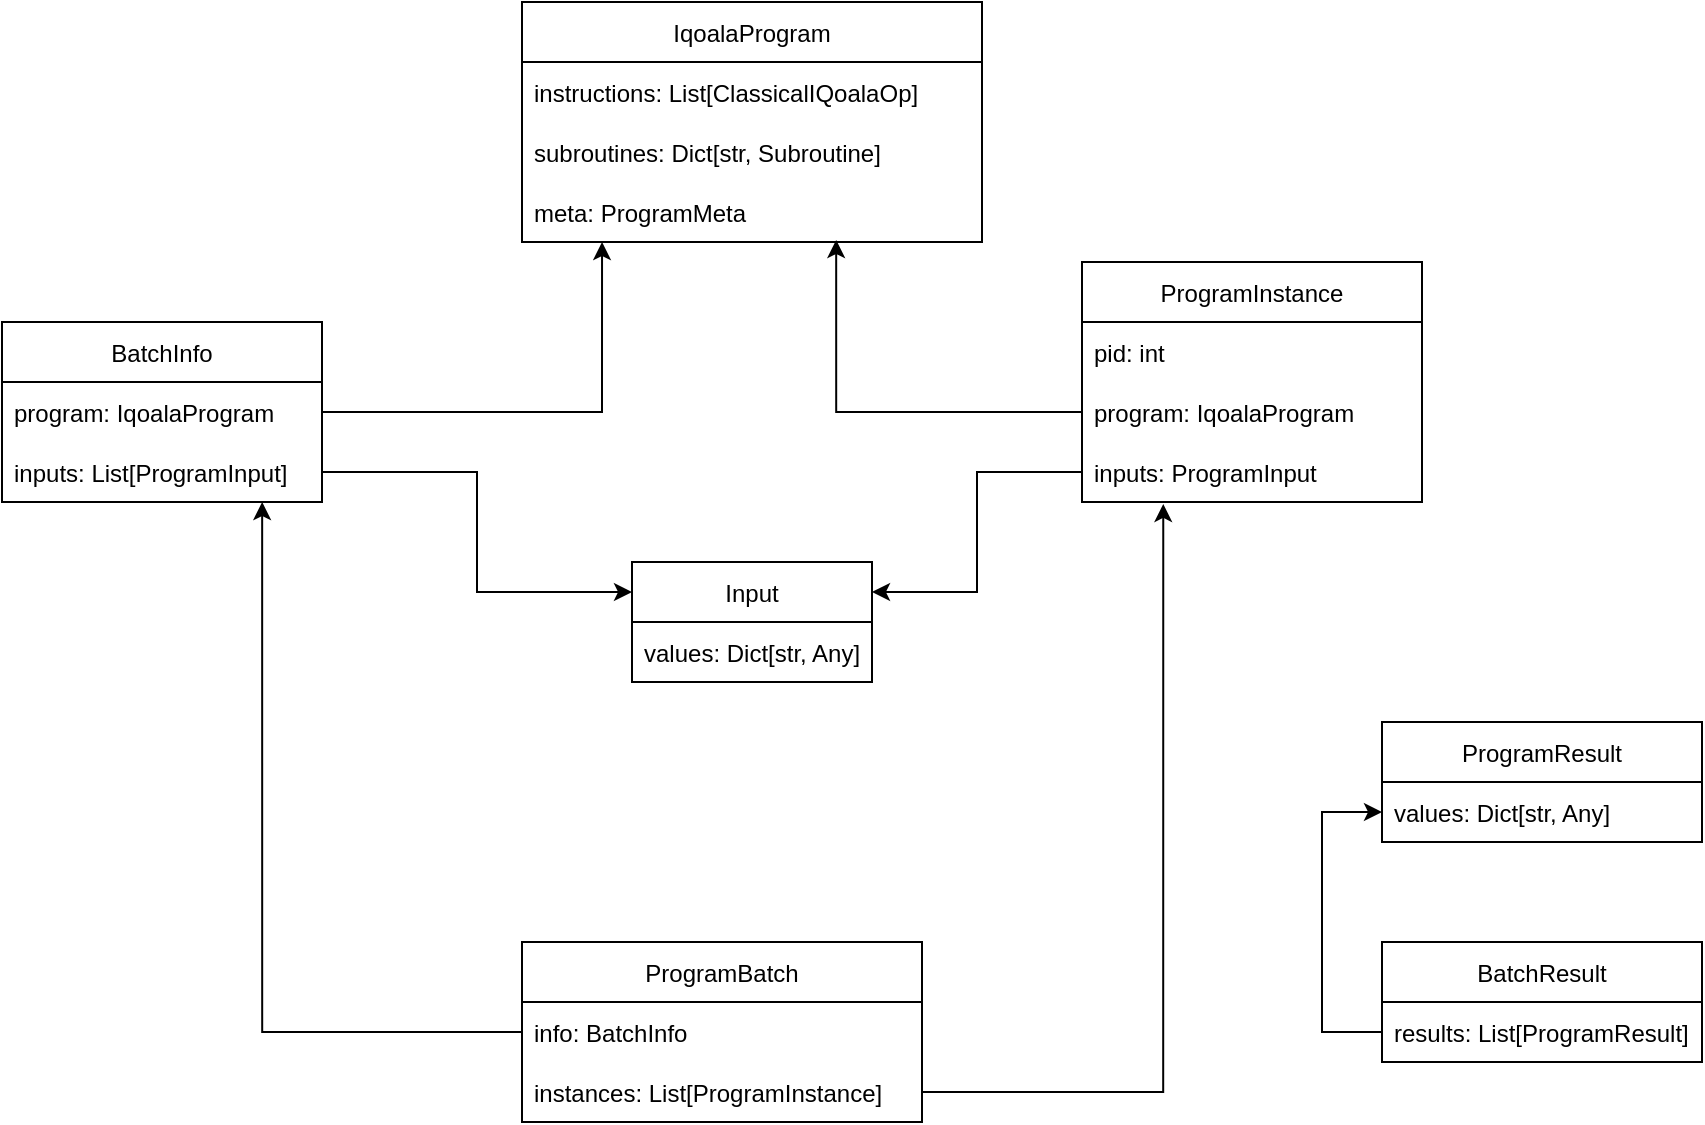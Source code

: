 <mxfile version="20.3.3" type="embed">
    <diagram id="D4VJ8rbdvwUYpfzBsrsD" name="Page-1">
        <mxGraphModel dx="1148" dy="790" grid="1" gridSize="10" guides="1" tooltips="1" connect="1" arrows="1" fold="1" page="1" pageScale="1" pageWidth="850" pageHeight="1100" math="0" shadow="0">
            <root>
                <mxCell id="0"/>
                <mxCell id="1" parent="0"/>
                <mxCell id="2" value="IqoalaProgram" style="swimlane;fontStyle=0;childLayout=stackLayout;horizontal=1;startSize=30;horizontalStack=0;resizeParent=1;resizeParentMax=0;resizeLast=0;collapsible=1;marginBottom=0;" parent="1" vertex="1">
                    <mxGeometry x="260" y="50" width="230" height="120" as="geometry">
                        <mxRectangle x="350" y="350" width="60" height="30" as="alternateBounds"/>
                    </mxGeometry>
                </mxCell>
                <mxCell id="3" value="instructions: List[ClassicalIQoalaOp]" style="text;strokeColor=none;fillColor=none;align=left;verticalAlign=middle;spacingLeft=4;spacingRight=4;overflow=hidden;points=[[0,0.5],[1,0.5]];portConstraint=eastwest;rotatable=0;" parent="2" vertex="1">
                    <mxGeometry y="30" width="230" height="30" as="geometry"/>
                </mxCell>
                <mxCell id="4" value="subroutines: Dict[str, Subroutine]" style="text;strokeColor=none;fillColor=none;align=left;verticalAlign=middle;spacingLeft=4;spacingRight=4;overflow=hidden;points=[[0,0.5],[1,0.5]];portConstraint=eastwest;rotatable=0;" parent="2" vertex="1">
                    <mxGeometry y="60" width="230" height="30" as="geometry"/>
                </mxCell>
                <mxCell id="5" value="meta: ProgramMeta" style="text;strokeColor=none;fillColor=none;align=left;verticalAlign=middle;spacingLeft=4;spacingRight=4;overflow=hidden;points=[[0,0.5],[1,0.5]];portConstraint=eastwest;rotatable=0;" parent="2" vertex="1">
                    <mxGeometry y="90" width="230" height="30" as="geometry"/>
                </mxCell>
                <mxCell id="7" value="BatchInfo" style="swimlane;fontStyle=0;childLayout=stackLayout;horizontal=1;startSize=30;horizontalStack=0;resizeParent=1;resizeParentMax=0;resizeLast=0;collapsible=1;marginBottom=0;" parent="1" vertex="1">
                    <mxGeometry y="210" width="160" height="90" as="geometry"/>
                </mxCell>
                <mxCell id="9" value="program: IqoalaProgram" style="text;strokeColor=none;fillColor=none;align=left;verticalAlign=middle;spacingLeft=4;spacingRight=4;overflow=hidden;points=[[0,0.5],[1,0.5]];portConstraint=eastwest;rotatable=0;" parent="7" vertex="1">
                    <mxGeometry y="30" width="160" height="30" as="geometry"/>
                </mxCell>
                <mxCell id="10" value="inputs: List[ProgramInput]" style="text;strokeColor=none;fillColor=none;align=left;verticalAlign=middle;spacingLeft=4;spacingRight=4;overflow=hidden;points=[[0,0.5],[1,0.5]];portConstraint=eastwest;rotatable=0;" parent="7" vertex="1">
                    <mxGeometry y="60" width="160" height="30" as="geometry"/>
                </mxCell>
                <mxCell id="12" value="ProgramInstance" style="swimlane;fontStyle=0;childLayout=stackLayout;horizontal=1;startSize=30;horizontalStack=0;resizeParent=1;resizeParentMax=0;resizeLast=0;collapsible=1;marginBottom=0;" parent="1" vertex="1">
                    <mxGeometry x="540" y="180" width="170" height="120" as="geometry">
                        <mxRectangle x="350" y="350" width="60" height="30" as="alternateBounds"/>
                    </mxGeometry>
                </mxCell>
                <mxCell id="13" value="pid: int" style="text;strokeColor=none;fillColor=none;align=left;verticalAlign=middle;spacingLeft=4;spacingRight=4;overflow=hidden;points=[[0,0.5],[1,0.5]];portConstraint=eastwest;rotatable=0;" parent="12" vertex="1">
                    <mxGeometry y="30" width="170" height="30" as="geometry"/>
                </mxCell>
                <mxCell id="14" value="program: IqoalaProgram" style="text;strokeColor=none;fillColor=none;align=left;verticalAlign=middle;spacingLeft=4;spacingRight=4;overflow=hidden;points=[[0,0.5],[1,0.5]];portConstraint=eastwest;rotatable=0;" parent="12" vertex="1">
                    <mxGeometry y="60" width="170" height="30" as="geometry"/>
                </mxCell>
                <mxCell id="15" value="inputs: ProgramInput" style="text;strokeColor=none;fillColor=none;align=left;verticalAlign=middle;spacingLeft=4;spacingRight=4;overflow=hidden;points=[[0,0.5],[1,0.5]];portConstraint=eastwest;rotatable=0;" parent="12" vertex="1">
                    <mxGeometry y="90" width="170" height="30" as="geometry"/>
                </mxCell>
                <mxCell id="17" value="ProgramBatch" style="swimlane;fontStyle=0;childLayout=stackLayout;horizontal=1;startSize=30;horizontalStack=0;resizeParent=1;resizeParentMax=0;resizeLast=0;collapsible=1;marginBottom=0;" parent="1" vertex="1">
                    <mxGeometry x="260" y="520" width="200" height="90" as="geometry">
                        <mxRectangle x="350" y="350" width="60" height="30" as="alternateBounds"/>
                    </mxGeometry>
                </mxCell>
                <mxCell id="18" value="info: BatchInfo" style="text;strokeColor=none;fillColor=none;align=left;verticalAlign=middle;spacingLeft=4;spacingRight=4;overflow=hidden;points=[[0,0.5],[1,0.5]];portConstraint=eastwest;rotatable=0;" parent="17" vertex="1">
                    <mxGeometry y="30" width="200" height="30" as="geometry"/>
                </mxCell>
                <mxCell id="19" value="instances: List[ProgramInstance]" style="text;strokeColor=none;fillColor=none;align=left;verticalAlign=middle;spacingLeft=4;spacingRight=4;overflow=hidden;points=[[0,0.5],[1,0.5]];portConstraint=eastwest;rotatable=0;" parent="17" vertex="1">
                    <mxGeometry y="60" width="200" height="30" as="geometry"/>
                </mxCell>
                <mxCell id="21" style="edgeStyle=orthogonalEdgeStyle;rounded=0;html=1;exitX=0;exitY=0.5;exitDx=0;exitDy=0;entryX=0.683;entryY=0.967;entryDx=0;entryDy=0;entryPerimeter=0;startArrow=none;startFill=0;" parent="1" source="14" target="5" edge="1">
                    <mxGeometry relative="1" as="geometry"/>
                </mxCell>
                <mxCell id="22" style="edgeStyle=orthogonalEdgeStyle;rounded=0;html=1;exitX=1;exitY=0.5;exitDx=0;exitDy=0;entryX=0.174;entryY=1;entryDx=0;entryDy=0;entryPerimeter=0;startArrow=none;startFill=0;" parent="1" source="9" target="5" edge="1">
                    <mxGeometry relative="1" as="geometry"/>
                </mxCell>
                <mxCell id="23" style="edgeStyle=orthogonalEdgeStyle;rounded=0;html=1;exitX=0;exitY=0.5;exitDx=0;exitDy=0;entryX=0.813;entryY=1;entryDx=0;entryDy=0;entryPerimeter=0;startArrow=none;startFill=0;" parent="1" source="18" target="10" edge="1">
                    <mxGeometry relative="1" as="geometry"/>
                </mxCell>
                <mxCell id="24" style="edgeStyle=orthogonalEdgeStyle;rounded=0;html=1;exitX=1;exitY=0.5;exitDx=0;exitDy=0;entryX=0.239;entryY=1.033;entryDx=0;entryDy=0;entryPerimeter=0;startArrow=none;startFill=0;" parent="1" source="19" target="15" edge="1">
                    <mxGeometry relative="1" as="geometry"/>
                </mxCell>
                <mxCell id="25" value="ProgramResult" style="swimlane;fontStyle=0;childLayout=stackLayout;horizontal=1;startSize=30;horizontalStack=0;resizeParent=1;resizeParentMax=0;resizeLast=0;collapsible=1;marginBottom=0;" parent="1" vertex="1">
                    <mxGeometry x="690" y="410" width="160" height="60" as="geometry">
                        <mxRectangle x="350" y="350" width="60" height="30" as="alternateBounds"/>
                    </mxGeometry>
                </mxCell>
                <mxCell id="27" value="values: Dict[str, Any]" style="text;strokeColor=none;fillColor=none;align=left;verticalAlign=middle;spacingLeft=4;spacingRight=4;overflow=hidden;points=[[0,0.5],[1,0.5]];portConstraint=eastwest;rotatable=0;" parent="25" vertex="1">
                    <mxGeometry y="30" width="160" height="30" as="geometry"/>
                </mxCell>
                <mxCell id="28" value="Input" style="swimlane;fontStyle=0;childLayout=stackLayout;horizontal=1;startSize=30;horizontalStack=0;resizeParent=1;resizeParentMax=0;resizeLast=0;collapsible=1;marginBottom=0;" parent="1" vertex="1">
                    <mxGeometry x="315" y="330" width="120" height="60" as="geometry">
                        <mxRectangle x="350" y="350" width="60" height="30" as="alternateBounds"/>
                    </mxGeometry>
                </mxCell>
                <mxCell id="29" value="values: Dict[str, Any]" style="text;strokeColor=none;fillColor=none;align=left;verticalAlign=middle;spacingLeft=4;spacingRight=4;overflow=hidden;points=[[0,0.5],[1,0.5]];portConstraint=eastwest;rotatable=0;" parent="28" vertex="1">
                    <mxGeometry y="30" width="120" height="30" as="geometry"/>
                </mxCell>
                <mxCell id="30" style="edgeStyle=orthogonalEdgeStyle;rounded=0;html=1;exitX=1;exitY=0.5;exitDx=0;exitDy=0;entryX=0;entryY=0.25;entryDx=0;entryDy=0;startArrow=none;startFill=0;" parent="1" source="10" target="28" edge="1">
                    <mxGeometry relative="1" as="geometry"/>
                </mxCell>
                <mxCell id="31" style="edgeStyle=orthogonalEdgeStyle;rounded=0;html=1;exitX=0;exitY=0.5;exitDx=0;exitDy=0;entryX=1;entryY=0.25;entryDx=0;entryDy=0;startArrow=none;startFill=0;" parent="1" source="15" target="28" edge="1">
                    <mxGeometry relative="1" as="geometry"/>
                </mxCell>
                <mxCell id="32" value="BatchResult" style="swimlane;fontStyle=0;childLayout=stackLayout;horizontal=1;startSize=30;horizontalStack=0;resizeParent=1;resizeParentMax=0;resizeLast=0;collapsible=1;marginBottom=0;" parent="1" vertex="1">
                    <mxGeometry x="690" y="520" width="160" height="60" as="geometry">
                        <mxRectangle x="350" y="350" width="60" height="30" as="alternateBounds"/>
                    </mxGeometry>
                </mxCell>
                <mxCell id="33" value="results: List[ProgramResult]" style="text;strokeColor=none;fillColor=none;align=left;verticalAlign=middle;spacingLeft=4;spacingRight=4;overflow=hidden;points=[[0,0.5],[1,0.5]];portConstraint=eastwest;rotatable=0;" parent="32" vertex="1">
                    <mxGeometry y="30" width="160" height="30" as="geometry"/>
                </mxCell>
                <mxCell id="34" style="edgeStyle=orthogonalEdgeStyle;rounded=0;html=1;exitX=0;exitY=0.5;exitDx=0;exitDy=0;startArrow=none;startFill=0;entryX=0;entryY=0.5;entryDx=0;entryDy=0;" parent="1" source="33" target="27" edge="1">
                    <mxGeometry relative="1" as="geometry">
                        <mxPoint x="650" y="440" as="targetPoint"/>
                        <Array as="points">
                            <mxPoint x="660" y="565"/>
                            <mxPoint x="660" y="455"/>
                        </Array>
                    </mxGeometry>
                </mxCell>
            </root>
        </mxGraphModel>
    </diagram>
</mxfile>